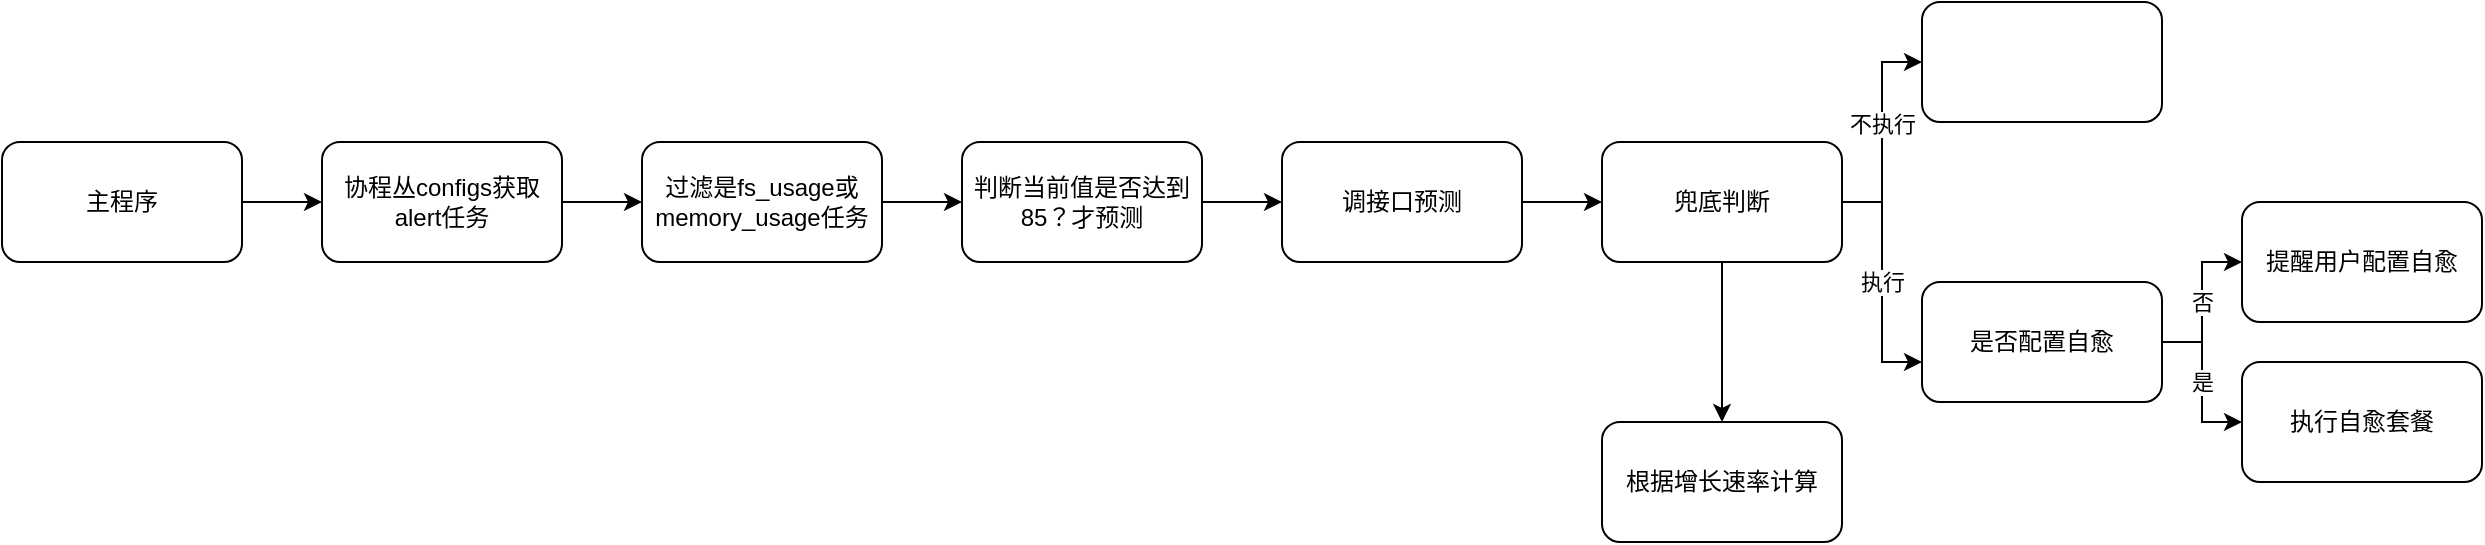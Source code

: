 <mxfile version="21.1.8" type="github">
  <diagram name="第 1 页" id="MnmHD803rKsfR9xc3XTJ">
    <mxGraphModel dx="633" dy="418" grid="1" gridSize="10" guides="1" tooltips="1" connect="1" arrows="1" fold="1" page="1" pageScale="1" pageWidth="827" pageHeight="1169" math="0" shadow="0">
      <root>
        <mxCell id="0" />
        <mxCell id="1" parent="0" />
        <mxCell id="v8tQxLyjqCWv_DASYLoC-5" value="" style="edgeStyle=orthogonalEdgeStyle;rounded=0;orthogonalLoop=1;jettySize=auto;html=1;" edge="1" parent="1" source="v8tQxLyjqCWv_DASYLoC-2" target="v8tQxLyjqCWv_DASYLoC-4">
          <mxGeometry relative="1" as="geometry" />
        </mxCell>
        <mxCell id="v8tQxLyjqCWv_DASYLoC-2" value="主程序" style="rounded=1;whiteSpace=wrap;html=1;" vertex="1" parent="1">
          <mxGeometry x="80" y="250" width="120" height="60" as="geometry" />
        </mxCell>
        <mxCell id="v8tQxLyjqCWv_DASYLoC-7" value="" style="edgeStyle=orthogonalEdgeStyle;rounded=0;orthogonalLoop=1;jettySize=auto;html=1;" edge="1" parent="1" source="v8tQxLyjqCWv_DASYLoC-4" target="v8tQxLyjqCWv_DASYLoC-6">
          <mxGeometry relative="1" as="geometry" />
        </mxCell>
        <mxCell id="v8tQxLyjqCWv_DASYLoC-4" value="协程丛configs获取alert任务" style="rounded=1;whiteSpace=wrap;html=1;" vertex="1" parent="1">
          <mxGeometry x="240" y="250" width="120" height="60" as="geometry" />
        </mxCell>
        <mxCell id="v8tQxLyjqCWv_DASYLoC-13" value="" style="edgeStyle=orthogonalEdgeStyle;rounded=0;orthogonalLoop=1;jettySize=auto;html=1;" edge="1" parent="1" source="v8tQxLyjqCWv_DASYLoC-6" target="v8tQxLyjqCWv_DASYLoC-12">
          <mxGeometry relative="1" as="geometry" />
        </mxCell>
        <mxCell id="v8tQxLyjqCWv_DASYLoC-6" value="过滤是fs_usage或memory_usage任务" style="whiteSpace=wrap;html=1;rounded=1;" vertex="1" parent="1">
          <mxGeometry x="400" y="250" width="120" height="60" as="geometry" />
        </mxCell>
        <mxCell id="v8tQxLyjqCWv_DASYLoC-19" value="" style="edgeStyle=orthogonalEdgeStyle;rounded=0;orthogonalLoop=1;jettySize=auto;html=1;" edge="1" parent="1" source="v8tQxLyjqCWv_DASYLoC-8" target="v8tQxLyjqCWv_DASYLoC-17">
          <mxGeometry relative="1" as="geometry" />
        </mxCell>
        <mxCell id="v8tQxLyjqCWv_DASYLoC-8" value="调接口预测" style="rounded=1;whiteSpace=wrap;html=1;" vertex="1" parent="1">
          <mxGeometry x="720" y="250" width="120" height="60" as="geometry" />
        </mxCell>
        <mxCell id="v8tQxLyjqCWv_DASYLoC-14" value="" style="edgeStyle=orthogonalEdgeStyle;rounded=0;orthogonalLoop=1;jettySize=auto;html=1;" edge="1" parent="1" source="v8tQxLyjqCWv_DASYLoC-12" target="v8tQxLyjqCWv_DASYLoC-8">
          <mxGeometry relative="1" as="geometry" />
        </mxCell>
        <mxCell id="v8tQxLyjqCWv_DASYLoC-12" value="判断当前值是否达到85？才预测" style="rounded=1;whiteSpace=wrap;html=1;" vertex="1" parent="1">
          <mxGeometry x="560" y="250" width="120" height="60" as="geometry" />
        </mxCell>
        <mxCell id="v8tQxLyjqCWv_DASYLoC-22" style="edgeStyle=orthogonalEdgeStyle;rounded=0;orthogonalLoop=1;jettySize=auto;html=1;entryX=0;entryY=0.5;entryDx=0;entryDy=0;" edge="1" parent="1" source="v8tQxLyjqCWv_DASYLoC-17" target="v8tQxLyjqCWv_DASYLoC-20">
          <mxGeometry relative="1" as="geometry" />
        </mxCell>
        <mxCell id="v8tQxLyjqCWv_DASYLoC-24" value="不执行" style="edgeLabel;html=1;align=center;verticalAlign=middle;resizable=0;points=[];" vertex="1" connectable="0" parent="v8tQxLyjqCWv_DASYLoC-22">
          <mxGeometry x="0.077" relative="1" as="geometry">
            <mxPoint as="offset" />
          </mxGeometry>
        </mxCell>
        <mxCell id="v8tQxLyjqCWv_DASYLoC-23" value="执行" style="edgeStyle=orthogonalEdgeStyle;rounded=0;orthogonalLoop=1;jettySize=auto;html=1;exitX=1;exitY=0.5;exitDx=0;exitDy=0;entryX=0;entryY=0.667;entryDx=0;entryDy=0;entryPerimeter=0;" edge="1" parent="1" source="v8tQxLyjqCWv_DASYLoC-17" target="v8tQxLyjqCWv_DASYLoC-21">
          <mxGeometry relative="1" as="geometry" />
        </mxCell>
        <mxCell id="v8tQxLyjqCWv_DASYLoC-26" value="" style="edgeStyle=orthogonalEdgeStyle;rounded=0;orthogonalLoop=1;jettySize=auto;html=1;" edge="1" parent="1" source="v8tQxLyjqCWv_DASYLoC-17" target="v8tQxLyjqCWv_DASYLoC-25">
          <mxGeometry relative="1" as="geometry" />
        </mxCell>
        <mxCell id="v8tQxLyjqCWv_DASYLoC-17" value="兜底判断" style="rounded=1;whiteSpace=wrap;html=1;" vertex="1" parent="1">
          <mxGeometry x="880" y="250" width="120" height="60" as="geometry" />
        </mxCell>
        <mxCell id="v8tQxLyjqCWv_DASYLoC-20" value="" style="rounded=1;whiteSpace=wrap;html=1;" vertex="1" parent="1">
          <mxGeometry x="1040" y="180" width="120" height="60" as="geometry" />
        </mxCell>
        <mxCell id="v8tQxLyjqCWv_DASYLoC-29" value="否" style="edgeStyle=orthogonalEdgeStyle;rounded=0;orthogonalLoop=1;jettySize=auto;html=1;exitX=1;exitY=0.5;exitDx=0;exitDy=0;entryX=0;entryY=0.5;entryDx=0;entryDy=0;" edge="1" parent="1" source="v8tQxLyjqCWv_DASYLoC-21" target="v8tQxLyjqCWv_DASYLoC-27">
          <mxGeometry relative="1" as="geometry" />
        </mxCell>
        <mxCell id="v8tQxLyjqCWv_DASYLoC-30" value="是" style="edgeStyle=orthogonalEdgeStyle;rounded=0;orthogonalLoop=1;jettySize=auto;html=1;exitX=1;exitY=0.5;exitDx=0;exitDy=0;entryX=0;entryY=0.5;entryDx=0;entryDy=0;" edge="1" parent="1" source="v8tQxLyjqCWv_DASYLoC-21" target="v8tQxLyjqCWv_DASYLoC-28">
          <mxGeometry relative="1" as="geometry" />
        </mxCell>
        <mxCell id="v8tQxLyjqCWv_DASYLoC-21" value="是否配置自愈" style="rounded=1;whiteSpace=wrap;html=1;" vertex="1" parent="1">
          <mxGeometry x="1040" y="320" width="120" height="60" as="geometry" />
        </mxCell>
        <mxCell id="v8tQxLyjqCWv_DASYLoC-25" value="根据增长速率计算" style="whiteSpace=wrap;html=1;rounded=1;" vertex="1" parent="1">
          <mxGeometry x="880" y="390" width="120" height="60" as="geometry" />
        </mxCell>
        <mxCell id="v8tQxLyjqCWv_DASYLoC-27" value="提醒用户配置自愈" style="rounded=1;whiteSpace=wrap;html=1;" vertex="1" parent="1">
          <mxGeometry x="1200" y="280" width="120" height="60" as="geometry" />
        </mxCell>
        <mxCell id="v8tQxLyjqCWv_DASYLoC-28" value="执行自愈套餐" style="rounded=1;whiteSpace=wrap;html=1;" vertex="1" parent="1">
          <mxGeometry x="1200" y="360" width="120" height="60" as="geometry" />
        </mxCell>
      </root>
    </mxGraphModel>
  </diagram>
</mxfile>
